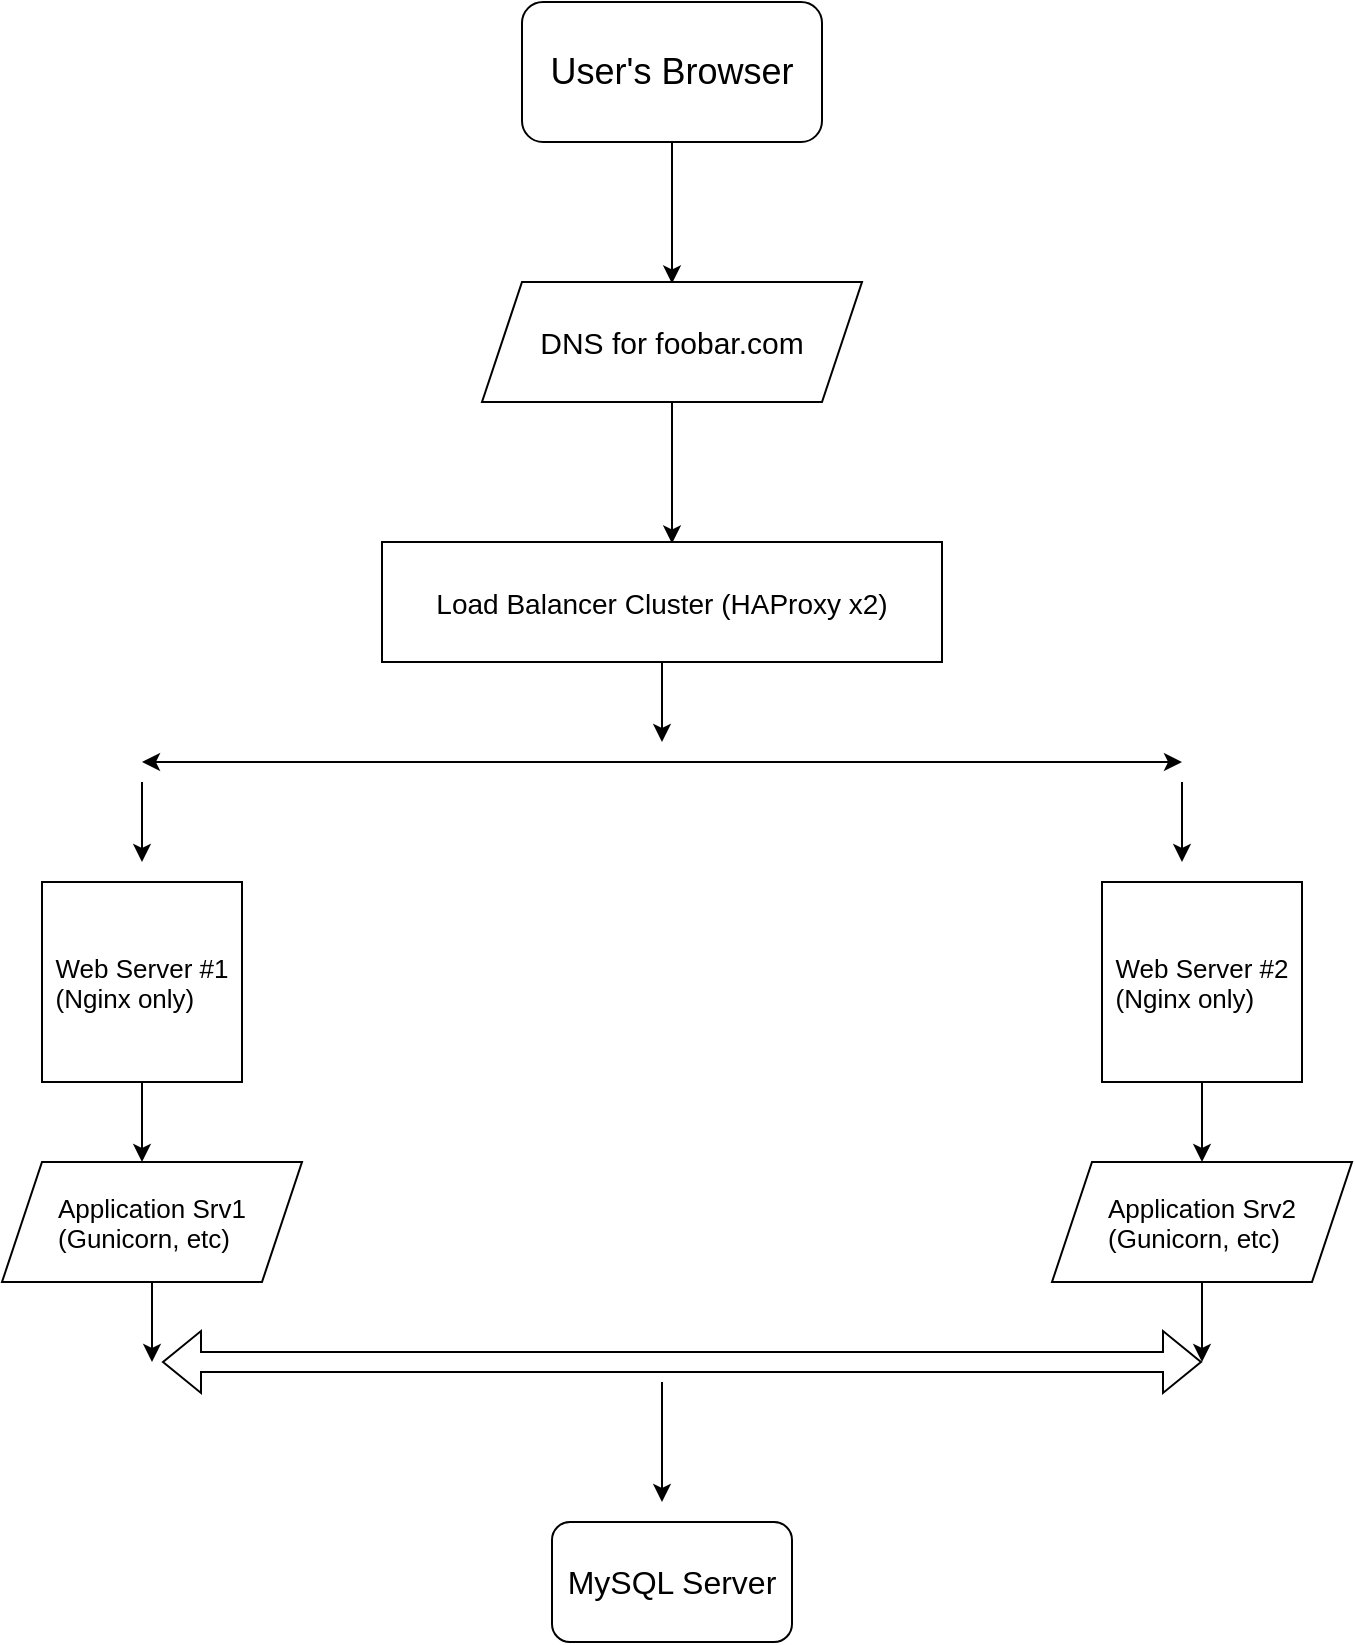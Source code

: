 <mxfile version="27.0.5">
  <diagram name="Página-1" id="eF484KjmVRa5xQvQNb-V">
    <mxGraphModel dx="946" dy="644" grid="1" gridSize="10" guides="1" tooltips="1" connect="1" arrows="1" fold="1" page="1" pageScale="1" pageWidth="827" pageHeight="1169" math="0" shadow="0">
      <root>
        <mxCell id="0" />
        <mxCell id="1" parent="0" />
        <mxCell id="8SXly8fMi3DtNwlqdyRU-1" value="&lt;p style=&quot;margin: 0px; font-variant-numeric: normal; font-variant-east-asian: normal; font-variant-alternates: normal; font-size-adjust: none; font-kerning: auto; font-optical-sizing: auto; font-feature-settings: normal; font-variation-settings: normal; font-variant-position: normal; font-variant-emoji: normal; font-stretch: normal; line-height: normal; text-align: start;&quot; class=&quot;p1&quot;&gt;&lt;font style=&quot;font-size: 18px; color: rgb(0, 0, 0);&quot; face=&quot;Helvetica&quot;&gt;&lt;span class=&quot;s1&quot;&gt;User&lt;/span&gt;&#39;s Browser&lt;/font&gt;&lt;/p&gt;" style="rounded=1;whiteSpace=wrap;html=1;" vertex="1" parent="1">
          <mxGeometry x="350" y="40" width="150" height="70" as="geometry" />
        </mxCell>
        <mxCell id="8SXly8fMi3DtNwlqdyRU-2" value="" style="endArrow=classic;html=1;rounded=0;" edge="1" parent="1" source="8SXly8fMi3DtNwlqdyRU-1">
          <mxGeometry width="50" height="50" relative="1" as="geometry">
            <mxPoint x="425" y="160" as="sourcePoint" />
            <mxPoint x="425" y="180.711" as="targetPoint" />
          </mxGeometry>
        </mxCell>
        <mxCell id="8SXly8fMi3DtNwlqdyRU-3" value="&lt;p style=&quot;margin: 0px; font-variant-numeric: normal; font-variant-east-asian: normal; font-variant-alternates: normal; font-size-adjust: none; font-kerning: auto; font-optical-sizing: auto; font-feature-settings: normal; font-variation-settings: normal; font-variant-position: normal; font-variant-emoji: normal; font-stretch: normal; line-height: normal; text-align: start;&quot; class=&quot;p1&quot;&gt;&lt;font style=&quot;font-size: 15px; color: rgb(0, 0, 0);&quot;&gt;DNS for foobar.com&lt;/font&gt;&lt;/p&gt;" style="shape=parallelogram;perimeter=parallelogramPerimeter;whiteSpace=wrap;html=1;fixedSize=1;" vertex="1" parent="1">
          <mxGeometry x="330" y="180" width="190" height="60" as="geometry" />
        </mxCell>
        <mxCell id="8SXly8fMi3DtNwlqdyRU-4" value="" style="endArrow=classic;html=1;rounded=0;" edge="1" parent="1" source="8SXly8fMi3DtNwlqdyRU-3">
          <mxGeometry width="50" height="50" relative="1" as="geometry">
            <mxPoint x="425" y="290" as="sourcePoint" />
            <mxPoint x="425" y="310.711" as="targetPoint" />
          </mxGeometry>
        </mxCell>
        <mxCell id="8SXly8fMi3DtNwlqdyRU-5" value="&lt;p style=&quot;margin: 0px; font-variant-numeric: normal; font-variant-east-asian: normal; font-variant-alternates: normal; font-size-adjust: none; font-kerning: auto; font-optical-sizing: auto; font-feature-settings: normal; font-variation-settings: normal; font-variant-position: normal; font-variant-emoji: normal; font-stretch: normal; line-height: normal; text-align: start;&quot; class=&quot;p1&quot;&gt;&lt;font style=&quot;font-size: 14px; color: rgb(0, 0, 0);&quot; face=&quot;Helvetica&quot;&gt;Load Balancer Cluster (HAProxy x2)&lt;/font&gt;&lt;/p&gt;" style="rounded=0;whiteSpace=wrap;html=1;" vertex="1" parent="1">
          <mxGeometry x="280" y="310" width="280" height="60" as="geometry" />
        </mxCell>
        <mxCell id="8SXly8fMi3DtNwlqdyRU-8" value="" style="endArrow=classic;html=1;rounded=0;" edge="1" parent="1" source="8SXly8fMi3DtNwlqdyRU-5">
          <mxGeometry width="50" height="50" relative="1" as="geometry">
            <mxPoint x="430" y="420" as="sourcePoint" />
            <mxPoint x="420" y="410" as="targetPoint" />
          </mxGeometry>
        </mxCell>
        <mxCell id="8SXly8fMi3DtNwlqdyRU-9" value="" style="endArrow=classic;startArrow=classic;html=1;rounded=0;" edge="1" parent="1">
          <mxGeometry width="50" height="50" relative="1" as="geometry">
            <mxPoint x="160" y="420" as="sourcePoint" />
            <mxPoint x="680" y="420" as="targetPoint" />
          </mxGeometry>
        </mxCell>
        <mxCell id="8SXly8fMi3DtNwlqdyRU-10" value="" style="endArrow=classic;html=1;rounded=0;" edge="1" parent="1">
          <mxGeometry width="50" height="50" relative="1" as="geometry">
            <mxPoint x="160" y="430" as="sourcePoint" />
            <mxPoint x="160" y="470" as="targetPoint" />
          </mxGeometry>
        </mxCell>
        <mxCell id="8SXly8fMi3DtNwlqdyRU-11" value="" style="endArrow=classic;html=1;rounded=0;" edge="1" parent="1">
          <mxGeometry width="50" height="50" relative="1" as="geometry">
            <mxPoint x="680" y="430" as="sourcePoint" />
            <mxPoint x="680" y="470" as="targetPoint" />
          </mxGeometry>
        </mxCell>
        <mxCell id="8SXly8fMi3DtNwlqdyRU-12" value="&lt;p style=&quot;margin: 0px; font-variant-numeric: normal; font-variant-east-asian: normal; font-variant-alternates: normal; font-size-adjust: none; font-kerning: auto; font-optical-sizing: auto; font-feature-settings: normal; font-variation-settings: normal; font-variant-position: normal; font-variant-emoji: normal; font-stretch: normal; line-height: normal; text-align: start;&quot; class=&quot;p1&quot;&gt;&lt;font style=&quot;color: rgb(0, 0, 0); font-size: 13px;&quot; face=&quot;Helvetica&quot;&gt;Web Server #1&lt;/font&gt;&lt;/p&gt;&lt;p style=&quot;margin: 0px; font-variant-numeric: normal; font-variant-east-asian: normal; font-variant-alternates: normal; font-size-adjust: none; font-kerning: auto; font-optical-sizing: auto; font-feature-settings: normal; font-variation-settings: normal; font-variant-position: normal; font-variant-emoji: normal; font-stretch: normal; line-height: normal; text-align: start;&quot; class=&quot;p1&quot;&gt;&lt;span style=&quot;background-color: transparent;&quot;&gt;&lt;font style=&quot;color: rgb(0, 0, 0); font-size: 13px;&quot; face=&quot;Helvetica&quot;&gt;(Nginx only)&lt;/font&gt;&lt;/span&gt;&lt;/p&gt;" style="whiteSpace=wrap;html=1;aspect=fixed;" vertex="1" parent="1">
          <mxGeometry x="110" y="480" width="100" height="100" as="geometry" />
        </mxCell>
        <mxCell id="8SXly8fMi3DtNwlqdyRU-13" value="&lt;p style=&quot;margin: 0px; font-variant-numeric: normal; font-variant-east-asian: normal; font-variant-alternates: normal; font-size-adjust: none; font-kerning: auto; font-optical-sizing: auto; font-feature-settings: normal; font-variation-settings: normal; font-variant-position: normal; font-variant-emoji: normal; font-stretch: normal; font-size: 13px; line-height: normal; text-align: start;&quot; class=&quot;p1&quot;&gt;&lt;font style=&quot;color: rgb(0, 0, 0);&quot; face=&quot;Helvetica&quot;&gt;Web Server #2&lt;/font&gt;&lt;/p&gt;&lt;p style=&quot;margin: 0px; font-variant-numeric: normal; font-variant-east-asian: normal; font-variant-alternates: normal; font-size-adjust: none; font-kerning: auto; font-optical-sizing: auto; font-feature-settings: normal; font-variation-settings: normal; font-variant-position: normal; font-variant-emoji: normal; font-stretch: normal; font-size: 13px; line-height: normal; text-align: start;&quot; class=&quot;p1&quot;&gt;&lt;span style=&quot;background-color: transparent;&quot;&gt;&lt;font style=&quot;color: rgb(0, 0, 0);&quot; face=&quot;Helvetica&quot;&gt;(Nginx only)&lt;/font&gt;&lt;/span&gt;&lt;/p&gt;" style="whiteSpace=wrap;html=1;aspect=fixed;" vertex="1" parent="1">
          <mxGeometry x="640" y="480" width="100" height="100" as="geometry" />
        </mxCell>
        <mxCell id="8SXly8fMi3DtNwlqdyRU-14" value="" style="endArrow=classic;html=1;rounded=0;" edge="1" parent="1" source="8SXly8fMi3DtNwlqdyRU-12">
          <mxGeometry width="50" height="50" relative="1" as="geometry">
            <mxPoint x="160" y="630" as="sourcePoint" />
            <mxPoint x="160" y="620" as="targetPoint" />
          </mxGeometry>
        </mxCell>
        <mxCell id="8SXly8fMi3DtNwlqdyRU-15" value="" style="endArrow=classic;html=1;rounded=0;" edge="1" parent="1" source="8SXly8fMi3DtNwlqdyRU-13">
          <mxGeometry width="50" height="50" relative="1" as="geometry">
            <mxPoint x="690" y="630" as="sourcePoint" />
            <mxPoint x="690" y="620" as="targetPoint" />
          </mxGeometry>
        </mxCell>
        <mxCell id="8SXly8fMi3DtNwlqdyRU-16" value="&lt;p style=&quot;margin: 0px; font-variant-numeric: normal; font-variant-east-asian: normal; font-variant-alternates: normal; font-size-adjust: none; font-kerning: auto; font-optical-sizing: auto; font-feature-settings: normal; font-variation-settings: normal; font-variant-position: normal; font-variant-emoji: normal; font-stretch: normal; font-size: 13px; line-height: normal; text-align: start;&quot; class=&quot;p1&quot;&gt;&lt;font style=&quot;color: rgb(0, 0, 0);&quot; face=&quot;Helvetica&quot;&gt;Application Srv1&lt;/font&gt;&lt;/p&gt;&lt;p style=&quot;margin: 0px; font-variant-numeric: normal; font-variant-east-asian: normal; font-variant-alternates: normal; font-size-adjust: none; font-kerning: auto; font-optical-sizing: auto; font-feature-settings: normal; font-variation-settings: normal; font-variant-position: normal; font-variant-emoji: normal; font-stretch: normal; font-size: 13px; line-height: normal; text-align: start;&quot; class=&quot;p1&quot;&gt;&lt;span style=&quot;background-color: transparent;&quot;&gt;&lt;font style=&quot;color: rgb(0, 0, 0);&quot; face=&quot;Helvetica&quot;&gt;(Gunicorn, etc)&lt;/font&gt;&lt;/span&gt;&lt;/p&gt;" style="shape=parallelogram;perimeter=parallelogramPerimeter;whiteSpace=wrap;html=1;fixedSize=1;" vertex="1" parent="1">
          <mxGeometry x="90" y="620" width="150" height="60" as="geometry" />
        </mxCell>
        <mxCell id="8SXly8fMi3DtNwlqdyRU-17" value="&lt;p style=&quot;margin: 0px; font-variant-numeric: normal; font-variant-east-asian: normal; font-variant-alternates: normal; font-size-adjust: none; font-kerning: auto; font-optical-sizing: auto; font-feature-settings: normal; font-variation-settings: normal; font-variant-position: normal; font-variant-emoji: normal; font-stretch: normal; font-size: 13px; line-height: normal; text-align: start;&quot; class=&quot;p1&quot;&gt;&lt;font style=&quot;color: rgb(0, 0, 0);&quot; face=&quot;Helvetica&quot;&gt;Application Srv2&lt;/font&gt;&lt;/p&gt;&lt;p style=&quot;margin: 0px; font-variant-numeric: normal; font-variant-east-asian: normal; font-variant-alternates: normal; font-size-adjust: none; font-kerning: auto; font-optical-sizing: auto; font-feature-settings: normal; font-variation-settings: normal; font-variant-position: normal; font-variant-emoji: normal; font-stretch: normal; font-size: 13px; line-height: normal; text-align: start;&quot; class=&quot;p1&quot;&gt;&lt;span style=&quot;background-color: transparent;&quot;&gt;&lt;font style=&quot;color: rgb(0, 0, 0);&quot; face=&quot;Helvetica&quot;&gt;(Gunicorn, etc)&lt;/font&gt;&lt;/span&gt;&lt;/p&gt;" style="shape=parallelogram;perimeter=parallelogramPerimeter;whiteSpace=wrap;html=1;fixedSize=1;" vertex="1" parent="1">
          <mxGeometry x="615" y="620" width="150" height="60" as="geometry" />
        </mxCell>
        <mxCell id="8SXly8fMi3DtNwlqdyRU-18" value="" style="endArrow=classic;html=1;rounded=0;" edge="1" parent="1" source="8SXly8fMi3DtNwlqdyRU-16">
          <mxGeometry width="50" height="50" relative="1" as="geometry">
            <mxPoint x="165" y="730" as="sourcePoint" />
            <mxPoint x="165" y="720" as="targetPoint" />
          </mxGeometry>
        </mxCell>
        <mxCell id="8SXly8fMi3DtNwlqdyRU-19" value="" style="endArrow=classic;html=1;rounded=0;" edge="1" parent="1" source="8SXly8fMi3DtNwlqdyRU-17">
          <mxGeometry width="50" height="50" relative="1" as="geometry">
            <mxPoint x="690" y="730" as="sourcePoint" />
            <mxPoint x="690" y="720" as="targetPoint" />
          </mxGeometry>
        </mxCell>
        <mxCell id="8SXly8fMi3DtNwlqdyRU-20" value="" style="shape=flexArrow;endArrow=classic;startArrow=classic;html=1;rounded=0;" edge="1" parent="1">
          <mxGeometry width="100" height="100" relative="1" as="geometry">
            <mxPoint x="170" y="720" as="sourcePoint" />
            <mxPoint x="690" y="720" as="targetPoint" />
          </mxGeometry>
        </mxCell>
        <mxCell id="8SXly8fMi3DtNwlqdyRU-21" value="" style="endArrow=classic;html=1;rounded=0;" edge="1" parent="1">
          <mxGeometry width="50" height="50" relative="1" as="geometry">
            <mxPoint x="420" y="730" as="sourcePoint" />
            <mxPoint x="420" y="790" as="targetPoint" />
          </mxGeometry>
        </mxCell>
        <mxCell id="8SXly8fMi3DtNwlqdyRU-22" value="&lt;p style=&quot;margin: 0px; font-variant-numeric: normal; font-variant-east-asian: normal; font-variant-alternates: normal; font-size-adjust: none; font-kerning: auto; font-optical-sizing: auto; font-feature-settings: normal; font-variation-settings: normal; font-variant-position: normal; font-variant-emoji: normal; font-stretch: normal; line-height: normal; text-align: start;&quot; class=&quot;p1&quot;&gt;&lt;font face=&quot;Helvetica&quot; style=&quot;font-size: 16px; color: rgb(0, 0, 0);&quot;&gt;MySQL Server&lt;/font&gt;&lt;/p&gt;" style="rounded=1;whiteSpace=wrap;html=1;" vertex="1" parent="1">
          <mxGeometry x="365" y="800" width="120" height="60" as="geometry" />
        </mxCell>
      </root>
    </mxGraphModel>
  </diagram>
</mxfile>
